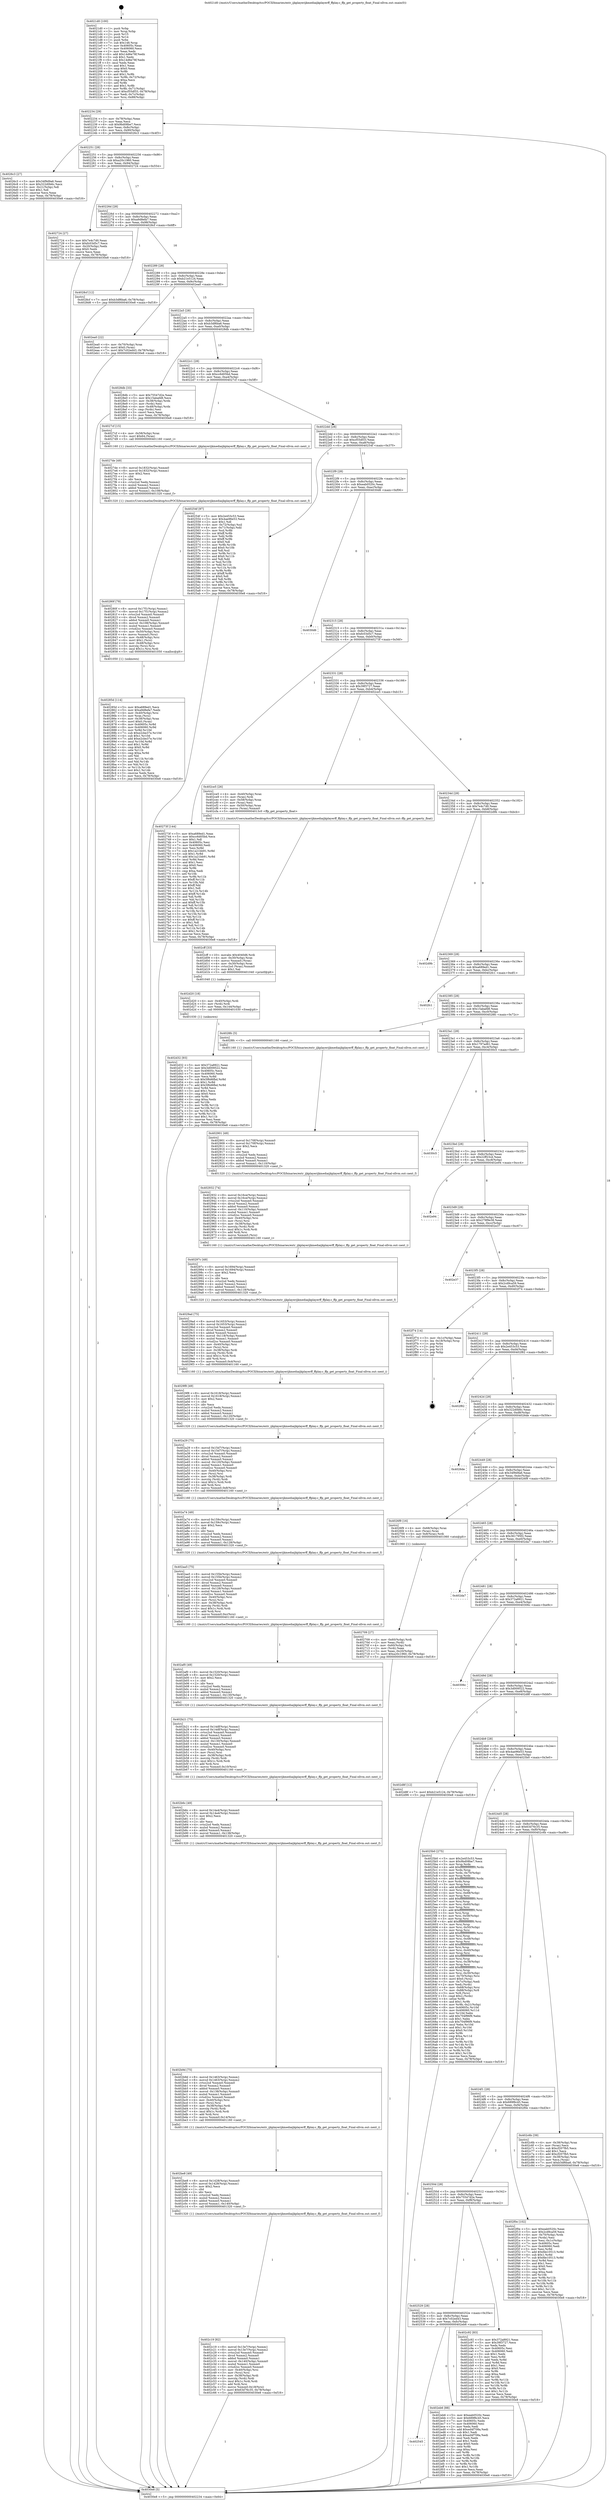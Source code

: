 digraph "0x4021d0" {
  label = "0x4021d0 (/mnt/c/Users/mathe/Desktop/tcc/POCII/binaries/extr_ijkplayerijkmediaijkplayerff_ffplay.c_ffp_get_property_float_Final-ollvm.out::main(0))"
  labelloc = "t"
  node[shape=record]

  Entry [label="",width=0.3,height=0.3,shape=circle,fillcolor=black,style=filled]
  "0x402234" [label="{
     0x402234 [29]\l
     | [instrs]\l
     &nbsp;&nbsp;0x402234 \<+3\>: mov -0x78(%rbp),%eax\l
     &nbsp;&nbsp;0x402237 \<+2\>: mov %eax,%ecx\l
     &nbsp;&nbsp;0x402239 \<+6\>: sub $0x9bd08be7,%ecx\l
     &nbsp;&nbsp;0x40223f \<+6\>: mov %eax,-0x8c(%rbp)\l
     &nbsp;&nbsp;0x402245 \<+6\>: mov %ecx,-0x90(%rbp)\l
     &nbsp;&nbsp;0x40224b \<+6\>: je 00000000004026c3 \<main+0x4f3\>\l
  }"]
  "0x4026c3" [label="{
     0x4026c3 [27]\l
     | [instrs]\l
     &nbsp;&nbsp;0x4026c3 \<+5\>: mov $0x34f9d9a6,%eax\l
     &nbsp;&nbsp;0x4026c8 \<+5\>: mov $0x322d0b6c,%ecx\l
     &nbsp;&nbsp;0x4026cd \<+3\>: mov -0x21(%rbp),%dl\l
     &nbsp;&nbsp;0x4026d0 \<+3\>: test $0x1,%dl\l
     &nbsp;&nbsp;0x4026d3 \<+3\>: cmovne %ecx,%eax\l
     &nbsp;&nbsp;0x4026d6 \<+3\>: mov %eax,-0x78(%rbp)\l
     &nbsp;&nbsp;0x4026d9 \<+5\>: jmp 00000000004030e8 \<main+0xf18\>\l
  }"]
  "0x402251" [label="{
     0x402251 [28]\l
     | [instrs]\l
     &nbsp;&nbsp;0x402251 \<+5\>: jmp 0000000000402256 \<main+0x86\>\l
     &nbsp;&nbsp;0x402256 \<+6\>: mov -0x8c(%rbp),%eax\l
     &nbsp;&nbsp;0x40225c \<+5\>: sub $0xa20c1960,%eax\l
     &nbsp;&nbsp;0x402261 \<+6\>: mov %eax,-0x94(%rbp)\l
     &nbsp;&nbsp;0x402267 \<+6\>: je 0000000000402724 \<main+0x554\>\l
  }"]
  Exit [label="",width=0.3,height=0.3,shape=circle,fillcolor=black,style=filled,peripheries=2]
  "0x402724" [label="{
     0x402724 [27]\l
     | [instrs]\l
     &nbsp;&nbsp;0x402724 \<+5\>: mov $0x7e4c7d0,%eax\l
     &nbsp;&nbsp;0x402729 \<+5\>: mov $0xfc03d5c7,%ecx\l
     &nbsp;&nbsp;0x40272e \<+3\>: mov -0x20(%rbp),%edx\l
     &nbsp;&nbsp;0x402731 \<+3\>: cmp $0x0,%edx\l
     &nbsp;&nbsp;0x402734 \<+3\>: cmove %ecx,%eax\l
     &nbsp;&nbsp;0x402737 \<+3\>: mov %eax,-0x78(%rbp)\l
     &nbsp;&nbsp;0x40273a \<+5\>: jmp 00000000004030e8 \<main+0xf18\>\l
  }"]
  "0x40226d" [label="{
     0x40226d [28]\l
     | [instrs]\l
     &nbsp;&nbsp;0x40226d \<+5\>: jmp 0000000000402272 \<main+0xa2\>\l
     &nbsp;&nbsp;0x402272 \<+6\>: mov -0x8c(%rbp),%eax\l
     &nbsp;&nbsp;0x402278 \<+5\>: sub $0xa9d8efa7,%eax\l
     &nbsp;&nbsp;0x40227d \<+6\>: mov %eax,-0x98(%rbp)\l
     &nbsp;&nbsp;0x402283 \<+6\>: je 00000000004028cf \<main+0x6ff\>\l
  }"]
  "0x402545" [label="{
     0x402545\l
  }", style=dashed]
  "0x4028cf" [label="{
     0x4028cf [12]\l
     | [instrs]\l
     &nbsp;&nbsp;0x4028cf \<+7\>: movl $0xb3df6ba6,-0x78(%rbp)\l
     &nbsp;&nbsp;0x4028d6 \<+5\>: jmp 00000000004030e8 \<main+0xf18\>\l
  }"]
  "0x402289" [label="{
     0x402289 [28]\l
     | [instrs]\l
     &nbsp;&nbsp;0x402289 \<+5\>: jmp 000000000040228e \<main+0xbe\>\l
     &nbsp;&nbsp;0x40228e \<+6\>: mov -0x8c(%rbp),%eax\l
     &nbsp;&nbsp;0x402294 \<+5\>: sub $0xb21e5124,%eax\l
     &nbsp;&nbsp;0x402299 \<+6\>: mov %eax,-0x9c(%rbp)\l
     &nbsp;&nbsp;0x40229f \<+6\>: je 0000000000402ea0 \<main+0xcd0\>\l
  }"]
  "0x402eb6" [label="{
     0x402eb6 [88]\l
     | [instrs]\l
     &nbsp;&nbsp;0x402eb6 \<+5\>: mov $0xeab0520c,%eax\l
     &nbsp;&nbsp;0x402ebb \<+5\>: mov $0x689f6c45,%ecx\l
     &nbsp;&nbsp;0x402ec0 \<+7\>: mov 0x40605c,%edx\l
     &nbsp;&nbsp;0x402ec7 \<+7\>: mov 0x406060,%esi\l
     &nbsp;&nbsp;0x402ece \<+2\>: mov %edx,%edi\l
     &nbsp;&nbsp;0x402ed0 \<+6\>: add $0xed4f708a,%edi\l
     &nbsp;&nbsp;0x402ed6 \<+3\>: sub $0x1,%edi\l
     &nbsp;&nbsp;0x402ed9 \<+6\>: sub $0xed4f708a,%edi\l
     &nbsp;&nbsp;0x402edf \<+3\>: imul %edi,%edx\l
     &nbsp;&nbsp;0x402ee2 \<+3\>: and $0x1,%edx\l
     &nbsp;&nbsp;0x402ee5 \<+3\>: cmp $0x0,%edx\l
     &nbsp;&nbsp;0x402ee8 \<+4\>: sete %r8b\l
     &nbsp;&nbsp;0x402eec \<+3\>: cmp $0xa,%esi\l
     &nbsp;&nbsp;0x402eef \<+4\>: setl %r9b\l
     &nbsp;&nbsp;0x402ef3 \<+3\>: mov %r8b,%r10b\l
     &nbsp;&nbsp;0x402ef6 \<+3\>: and %r9b,%r10b\l
     &nbsp;&nbsp;0x402ef9 \<+3\>: xor %r9b,%r8b\l
     &nbsp;&nbsp;0x402efc \<+3\>: or %r8b,%r10b\l
     &nbsp;&nbsp;0x402eff \<+4\>: test $0x1,%r10b\l
     &nbsp;&nbsp;0x402f03 \<+3\>: cmovne %ecx,%eax\l
     &nbsp;&nbsp;0x402f06 \<+3\>: mov %eax,-0x78(%rbp)\l
     &nbsp;&nbsp;0x402f09 \<+5\>: jmp 00000000004030e8 \<main+0xf18\>\l
  }"]
  "0x402ea0" [label="{
     0x402ea0 [22]\l
     | [instrs]\l
     &nbsp;&nbsp;0x402ea0 \<+4\>: mov -0x70(%rbp),%rax\l
     &nbsp;&nbsp;0x402ea4 \<+6\>: movl $0x0,(%rax)\l
     &nbsp;&nbsp;0x402eaa \<+7\>: movl $0x7c02ed43,-0x78(%rbp)\l
     &nbsp;&nbsp;0x402eb1 \<+5\>: jmp 00000000004030e8 \<main+0xf18\>\l
  }"]
  "0x4022a5" [label="{
     0x4022a5 [28]\l
     | [instrs]\l
     &nbsp;&nbsp;0x4022a5 \<+5\>: jmp 00000000004022aa \<main+0xda\>\l
     &nbsp;&nbsp;0x4022aa \<+6\>: mov -0x8c(%rbp),%eax\l
     &nbsp;&nbsp;0x4022b0 \<+5\>: sub $0xb3df6ba6,%eax\l
     &nbsp;&nbsp;0x4022b5 \<+6\>: mov %eax,-0xa0(%rbp)\l
     &nbsp;&nbsp;0x4022bb \<+6\>: je 00000000004028db \<main+0x70b\>\l
  }"]
  "0x402d32" [label="{
     0x402d32 [93]\l
     | [instrs]\l
     &nbsp;&nbsp;0x402d32 \<+5\>: mov $0x372a8921,%eax\l
     &nbsp;&nbsp;0x402d37 \<+5\>: mov $0x3d009522,%esi\l
     &nbsp;&nbsp;0x402d3c \<+7\>: mov 0x40605c,%ecx\l
     &nbsp;&nbsp;0x402d43 \<+7\>: mov 0x406060,%edx\l
     &nbsp;&nbsp;0x402d4a \<+3\>: mov %ecx,%r8d\l
     &nbsp;&nbsp;0x402d4d \<+7\>: sub $0x5f6d6fbd,%r8d\l
     &nbsp;&nbsp;0x402d54 \<+4\>: sub $0x1,%r8d\l
     &nbsp;&nbsp;0x402d58 \<+7\>: add $0x5f6d6fbd,%r8d\l
     &nbsp;&nbsp;0x402d5f \<+4\>: imul %r8d,%ecx\l
     &nbsp;&nbsp;0x402d63 \<+3\>: and $0x1,%ecx\l
     &nbsp;&nbsp;0x402d66 \<+3\>: cmp $0x0,%ecx\l
     &nbsp;&nbsp;0x402d69 \<+4\>: sete %r9b\l
     &nbsp;&nbsp;0x402d6d \<+3\>: cmp $0xa,%edx\l
     &nbsp;&nbsp;0x402d70 \<+4\>: setl %r10b\l
     &nbsp;&nbsp;0x402d74 \<+3\>: mov %r9b,%r11b\l
     &nbsp;&nbsp;0x402d77 \<+3\>: and %r10b,%r11b\l
     &nbsp;&nbsp;0x402d7a \<+3\>: xor %r10b,%r9b\l
     &nbsp;&nbsp;0x402d7d \<+3\>: or %r9b,%r11b\l
     &nbsp;&nbsp;0x402d80 \<+4\>: test $0x1,%r11b\l
     &nbsp;&nbsp;0x402d84 \<+3\>: cmovne %esi,%eax\l
     &nbsp;&nbsp;0x402d87 \<+3\>: mov %eax,-0x78(%rbp)\l
     &nbsp;&nbsp;0x402d8a \<+5\>: jmp 00000000004030e8 \<main+0xf18\>\l
  }"]
  "0x4028db" [label="{
     0x4028db [33]\l
     | [instrs]\l
     &nbsp;&nbsp;0x4028db \<+5\>: mov $0x75547d2e,%eax\l
     &nbsp;&nbsp;0x4028e0 \<+5\>: mov $0x15abafd8,%ecx\l
     &nbsp;&nbsp;0x4028e5 \<+4\>: mov -0x38(%rbp),%rdx\l
     &nbsp;&nbsp;0x4028e9 \<+2\>: mov (%rdx),%esi\l
     &nbsp;&nbsp;0x4028eb \<+4\>: mov -0x48(%rbp),%rdx\l
     &nbsp;&nbsp;0x4028ef \<+2\>: cmp (%rdx),%esi\l
     &nbsp;&nbsp;0x4028f1 \<+3\>: cmovl %ecx,%eax\l
     &nbsp;&nbsp;0x4028f4 \<+3\>: mov %eax,-0x78(%rbp)\l
     &nbsp;&nbsp;0x4028f7 \<+5\>: jmp 00000000004030e8 \<main+0xf18\>\l
  }"]
  "0x4022c1" [label="{
     0x4022c1 [28]\l
     | [instrs]\l
     &nbsp;&nbsp;0x4022c1 \<+5\>: jmp 00000000004022c6 \<main+0xf6\>\l
     &nbsp;&nbsp;0x4022c6 \<+6\>: mov -0x8c(%rbp),%eax\l
     &nbsp;&nbsp;0x4022cc \<+5\>: sub $0xcc6d05bd,%eax\l
     &nbsp;&nbsp;0x4022d1 \<+6\>: mov %eax,-0xa4(%rbp)\l
     &nbsp;&nbsp;0x4022d7 \<+6\>: je 00000000004027cf \<main+0x5ff\>\l
  }"]
  "0x402d20" [label="{
     0x402d20 [18]\l
     | [instrs]\l
     &nbsp;&nbsp;0x402d20 \<+4\>: mov -0x40(%rbp),%rdi\l
     &nbsp;&nbsp;0x402d24 \<+3\>: mov (%rdi),%rdi\l
     &nbsp;&nbsp;0x402d27 \<+6\>: mov %eax,-0x144(%rbp)\l
     &nbsp;&nbsp;0x402d2d \<+5\>: call 0000000000401030 \<free@plt\>\l
     | [calls]\l
     &nbsp;&nbsp;0x401030 \{1\} (unknown)\l
  }"]
  "0x4027cf" [label="{
     0x4027cf [15]\l
     | [instrs]\l
     &nbsp;&nbsp;0x4027cf \<+4\>: mov -0x58(%rbp),%rax\l
     &nbsp;&nbsp;0x4027d3 \<+6\>: movl $0x64,(%rax)\l
     &nbsp;&nbsp;0x4027d9 \<+5\>: call 0000000000401160 \<next_i\>\l
     | [calls]\l
     &nbsp;&nbsp;0x401160 \{1\} (/mnt/c/Users/mathe/Desktop/tcc/POCII/binaries/extr_ijkplayerijkmediaijkplayerff_ffplay.c_ffp_get_property_float_Final-ollvm.out::next_i)\l
  }"]
  "0x4022dd" [label="{
     0x4022dd [28]\l
     | [instrs]\l
     &nbsp;&nbsp;0x4022dd \<+5\>: jmp 00000000004022e2 \<main+0x112\>\l
     &nbsp;&nbsp;0x4022e2 \<+6\>: mov -0x8c(%rbp),%eax\l
     &nbsp;&nbsp;0x4022e8 \<+5\>: sub $0xcf55df33,%eax\l
     &nbsp;&nbsp;0x4022ed \<+6\>: mov %eax,-0xa8(%rbp)\l
     &nbsp;&nbsp;0x4022f3 \<+6\>: je 000000000040254f \<main+0x37f\>\l
  }"]
  "0x402cff" [label="{
     0x402cff [33]\l
     | [instrs]\l
     &nbsp;&nbsp;0x402cff \<+10\>: movabs $0x4040d6,%rdi\l
     &nbsp;&nbsp;0x402d09 \<+4\>: mov -0x30(%rbp),%rax\l
     &nbsp;&nbsp;0x402d0d \<+4\>: movss %xmm0,(%rax)\l
     &nbsp;&nbsp;0x402d11 \<+4\>: mov -0x30(%rbp),%rax\l
     &nbsp;&nbsp;0x402d15 \<+4\>: cvtss2sd (%rax),%xmm0\l
     &nbsp;&nbsp;0x402d19 \<+2\>: mov $0x1,%al\l
     &nbsp;&nbsp;0x402d1b \<+5\>: call 0000000000401040 \<printf@plt\>\l
     | [calls]\l
     &nbsp;&nbsp;0x401040 \{1\} (unknown)\l
  }"]
  "0x40254f" [label="{
     0x40254f [97]\l
     | [instrs]\l
     &nbsp;&nbsp;0x40254f \<+5\>: mov $0x2e453c53,%eax\l
     &nbsp;&nbsp;0x402554 \<+5\>: mov $0x4ae96e53,%ecx\l
     &nbsp;&nbsp;0x402559 \<+2\>: mov $0x1,%dl\l
     &nbsp;&nbsp;0x40255b \<+4\>: mov -0x72(%rbp),%sil\l
     &nbsp;&nbsp;0x40255f \<+4\>: mov -0x71(%rbp),%dil\l
     &nbsp;&nbsp;0x402563 \<+3\>: mov %sil,%r8b\l
     &nbsp;&nbsp;0x402566 \<+4\>: xor $0xff,%r8b\l
     &nbsp;&nbsp;0x40256a \<+3\>: mov %dil,%r9b\l
     &nbsp;&nbsp;0x40256d \<+4\>: xor $0xff,%r9b\l
     &nbsp;&nbsp;0x402571 \<+3\>: xor $0x0,%dl\l
     &nbsp;&nbsp;0x402574 \<+3\>: mov %r8b,%r10b\l
     &nbsp;&nbsp;0x402577 \<+4\>: and $0x0,%r10b\l
     &nbsp;&nbsp;0x40257b \<+3\>: and %dl,%sil\l
     &nbsp;&nbsp;0x40257e \<+3\>: mov %r9b,%r11b\l
     &nbsp;&nbsp;0x402581 \<+4\>: and $0x0,%r11b\l
     &nbsp;&nbsp;0x402585 \<+3\>: and %dl,%dil\l
     &nbsp;&nbsp;0x402588 \<+3\>: or %sil,%r10b\l
     &nbsp;&nbsp;0x40258b \<+3\>: or %dil,%r11b\l
     &nbsp;&nbsp;0x40258e \<+3\>: xor %r11b,%r10b\l
     &nbsp;&nbsp;0x402591 \<+3\>: or %r9b,%r8b\l
     &nbsp;&nbsp;0x402594 \<+4\>: xor $0xff,%r8b\l
     &nbsp;&nbsp;0x402598 \<+3\>: or $0x0,%dl\l
     &nbsp;&nbsp;0x40259b \<+3\>: and %dl,%r8b\l
     &nbsp;&nbsp;0x40259e \<+3\>: or %r8b,%r10b\l
     &nbsp;&nbsp;0x4025a1 \<+4\>: test $0x1,%r10b\l
     &nbsp;&nbsp;0x4025a5 \<+3\>: cmovne %ecx,%eax\l
     &nbsp;&nbsp;0x4025a8 \<+3\>: mov %eax,-0x78(%rbp)\l
     &nbsp;&nbsp;0x4025ab \<+5\>: jmp 00000000004030e8 \<main+0xf18\>\l
  }"]
  "0x4022f9" [label="{
     0x4022f9 [28]\l
     | [instrs]\l
     &nbsp;&nbsp;0x4022f9 \<+5\>: jmp 00000000004022fe \<main+0x12e\>\l
     &nbsp;&nbsp;0x4022fe \<+6\>: mov -0x8c(%rbp),%eax\l
     &nbsp;&nbsp;0x402304 \<+5\>: sub $0xeab0520c,%eax\l
     &nbsp;&nbsp;0x402309 \<+6\>: mov %eax,-0xac(%rbp)\l
     &nbsp;&nbsp;0x40230f \<+6\>: je 00000000004030d6 \<main+0xf06\>\l
  }"]
  "0x4030e8" [label="{
     0x4030e8 [5]\l
     | [instrs]\l
     &nbsp;&nbsp;0x4030e8 \<+5\>: jmp 0000000000402234 \<main+0x64\>\l
  }"]
  "0x4021d0" [label="{
     0x4021d0 [100]\l
     | [instrs]\l
     &nbsp;&nbsp;0x4021d0 \<+1\>: push %rbp\l
     &nbsp;&nbsp;0x4021d1 \<+3\>: mov %rsp,%rbp\l
     &nbsp;&nbsp;0x4021d4 \<+2\>: push %r15\l
     &nbsp;&nbsp;0x4021d6 \<+2\>: push %r14\l
     &nbsp;&nbsp;0x4021d8 \<+1\>: push %rbx\l
     &nbsp;&nbsp;0x4021d9 \<+7\>: sub $0x148,%rsp\l
     &nbsp;&nbsp;0x4021e0 \<+7\>: mov 0x40605c,%eax\l
     &nbsp;&nbsp;0x4021e7 \<+7\>: mov 0x406060,%ecx\l
     &nbsp;&nbsp;0x4021ee \<+2\>: mov %eax,%edx\l
     &nbsp;&nbsp;0x4021f0 \<+6\>: add $0x14d6e78f,%edx\l
     &nbsp;&nbsp;0x4021f6 \<+3\>: sub $0x1,%edx\l
     &nbsp;&nbsp;0x4021f9 \<+6\>: sub $0x14d6e78f,%edx\l
     &nbsp;&nbsp;0x4021ff \<+3\>: imul %edx,%eax\l
     &nbsp;&nbsp;0x402202 \<+3\>: and $0x1,%eax\l
     &nbsp;&nbsp;0x402205 \<+3\>: cmp $0x0,%eax\l
     &nbsp;&nbsp;0x402208 \<+4\>: sete %r8b\l
     &nbsp;&nbsp;0x40220c \<+4\>: and $0x1,%r8b\l
     &nbsp;&nbsp;0x402210 \<+4\>: mov %r8b,-0x72(%rbp)\l
     &nbsp;&nbsp;0x402214 \<+3\>: cmp $0xa,%ecx\l
     &nbsp;&nbsp;0x402217 \<+4\>: setl %r8b\l
     &nbsp;&nbsp;0x40221b \<+4\>: and $0x1,%r8b\l
     &nbsp;&nbsp;0x40221f \<+4\>: mov %r8b,-0x71(%rbp)\l
     &nbsp;&nbsp;0x402223 \<+7\>: movl $0xcf55df33,-0x78(%rbp)\l
     &nbsp;&nbsp;0x40222a \<+3\>: mov %edi,-0x7c(%rbp)\l
     &nbsp;&nbsp;0x40222d \<+7\>: mov %rsi,-0x88(%rbp)\l
  }"]
  "0x402529" [label="{
     0x402529 [28]\l
     | [instrs]\l
     &nbsp;&nbsp;0x402529 \<+5\>: jmp 000000000040252e \<main+0x35e\>\l
     &nbsp;&nbsp;0x40252e \<+6\>: mov -0x8c(%rbp),%eax\l
     &nbsp;&nbsp;0x402534 \<+5\>: sub $0x7c02ed43,%eax\l
     &nbsp;&nbsp;0x402539 \<+6\>: mov %eax,-0xfc(%rbp)\l
     &nbsp;&nbsp;0x40253f \<+6\>: je 0000000000402eb6 \<main+0xce6\>\l
  }"]
  "0x4030d6" [label="{
     0x4030d6\l
  }", style=dashed]
  "0x402315" [label="{
     0x402315 [28]\l
     | [instrs]\l
     &nbsp;&nbsp;0x402315 \<+5\>: jmp 000000000040231a \<main+0x14a\>\l
     &nbsp;&nbsp;0x40231a \<+6\>: mov -0x8c(%rbp),%eax\l
     &nbsp;&nbsp;0x402320 \<+5\>: sub $0xfc03d5c7,%eax\l
     &nbsp;&nbsp;0x402325 \<+6\>: mov %eax,-0xb0(%rbp)\l
     &nbsp;&nbsp;0x40232b \<+6\>: je 000000000040273f \<main+0x56f\>\l
  }"]
  "0x402c92" [label="{
     0x402c92 [83]\l
     | [instrs]\l
     &nbsp;&nbsp;0x402c92 \<+5\>: mov $0x372a8921,%eax\l
     &nbsp;&nbsp;0x402c97 \<+5\>: mov $0x39f3727,%ecx\l
     &nbsp;&nbsp;0x402c9c \<+2\>: xor %edx,%edx\l
     &nbsp;&nbsp;0x402c9e \<+7\>: mov 0x40605c,%esi\l
     &nbsp;&nbsp;0x402ca5 \<+7\>: mov 0x406060,%edi\l
     &nbsp;&nbsp;0x402cac \<+3\>: sub $0x1,%edx\l
     &nbsp;&nbsp;0x402caf \<+3\>: mov %esi,%r8d\l
     &nbsp;&nbsp;0x402cb2 \<+3\>: add %edx,%r8d\l
     &nbsp;&nbsp;0x402cb5 \<+4\>: imul %r8d,%esi\l
     &nbsp;&nbsp;0x402cb9 \<+3\>: and $0x1,%esi\l
     &nbsp;&nbsp;0x402cbc \<+3\>: cmp $0x0,%esi\l
     &nbsp;&nbsp;0x402cbf \<+4\>: sete %r9b\l
     &nbsp;&nbsp;0x402cc3 \<+3\>: cmp $0xa,%edi\l
     &nbsp;&nbsp;0x402cc6 \<+4\>: setl %r10b\l
     &nbsp;&nbsp;0x402cca \<+3\>: mov %r9b,%r11b\l
     &nbsp;&nbsp;0x402ccd \<+3\>: and %r10b,%r11b\l
     &nbsp;&nbsp;0x402cd0 \<+3\>: xor %r10b,%r9b\l
     &nbsp;&nbsp;0x402cd3 \<+3\>: or %r9b,%r11b\l
     &nbsp;&nbsp;0x402cd6 \<+4\>: test $0x1,%r11b\l
     &nbsp;&nbsp;0x402cda \<+3\>: cmovne %ecx,%eax\l
     &nbsp;&nbsp;0x402cdd \<+3\>: mov %eax,-0x78(%rbp)\l
     &nbsp;&nbsp;0x402ce0 \<+5\>: jmp 00000000004030e8 \<main+0xf18\>\l
  }"]
  "0x40273f" [label="{
     0x40273f [144]\l
     | [instrs]\l
     &nbsp;&nbsp;0x40273f \<+5\>: mov $0xa689ed1,%eax\l
     &nbsp;&nbsp;0x402744 \<+5\>: mov $0xcc6d05bd,%ecx\l
     &nbsp;&nbsp;0x402749 \<+2\>: mov $0x1,%dl\l
     &nbsp;&nbsp;0x40274b \<+7\>: mov 0x40605c,%esi\l
     &nbsp;&nbsp;0x402752 \<+7\>: mov 0x406060,%edi\l
     &nbsp;&nbsp;0x402759 \<+3\>: mov %esi,%r8d\l
     &nbsp;&nbsp;0x40275c \<+7\>: sub $0x1a21bb91,%r8d\l
     &nbsp;&nbsp;0x402763 \<+4\>: sub $0x1,%r8d\l
     &nbsp;&nbsp;0x402767 \<+7\>: add $0x1a21bb91,%r8d\l
     &nbsp;&nbsp;0x40276e \<+4\>: imul %r8d,%esi\l
     &nbsp;&nbsp;0x402772 \<+3\>: and $0x1,%esi\l
     &nbsp;&nbsp;0x402775 \<+3\>: cmp $0x0,%esi\l
     &nbsp;&nbsp;0x402778 \<+4\>: sete %r9b\l
     &nbsp;&nbsp;0x40277c \<+3\>: cmp $0xa,%edi\l
     &nbsp;&nbsp;0x40277f \<+4\>: setl %r10b\l
     &nbsp;&nbsp;0x402783 \<+3\>: mov %r9b,%r11b\l
     &nbsp;&nbsp;0x402786 \<+4\>: xor $0xff,%r11b\l
     &nbsp;&nbsp;0x40278a \<+3\>: mov %r10b,%bl\l
     &nbsp;&nbsp;0x40278d \<+3\>: xor $0xff,%bl\l
     &nbsp;&nbsp;0x402790 \<+3\>: xor $0x1,%dl\l
     &nbsp;&nbsp;0x402793 \<+3\>: mov %r11b,%r14b\l
     &nbsp;&nbsp;0x402796 \<+4\>: and $0xff,%r14b\l
     &nbsp;&nbsp;0x40279a \<+3\>: and %dl,%r9b\l
     &nbsp;&nbsp;0x40279d \<+3\>: mov %bl,%r15b\l
     &nbsp;&nbsp;0x4027a0 \<+4\>: and $0xff,%r15b\l
     &nbsp;&nbsp;0x4027a4 \<+3\>: and %dl,%r10b\l
     &nbsp;&nbsp;0x4027a7 \<+3\>: or %r9b,%r14b\l
     &nbsp;&nbsp;0x4027aa \<+3\>: or %r10b,%r15b\l
     &nbsp;&nbsp;0x4027ad \<+3\>: xor %r15b,%r14b\l
     &nbsp;&nbsp;0x4027b0 \<+3\>: or %bl,%r11b\l
     &nbsp;&nbsp;0x4027b3 \<+4\>: xor $0xff,%r11b\l
     &nbsp;&nbsp;0x4027b7 \<+3\>: or $0x1,%dl\l
     &nbsp;&nbsp;0x4027ba \<+3\>: and %dl,%r11b\l
     &nbsp;&nbsp;0x4027bd \<+3\>: or %r11b,%r14b\l
     &nbsp;&nbsp;0x4027c0 \<+4\>: test $0x1,%r14b\l
     &nbsp;&nbsp;0x4027c4 \<+3\>: cmovne %ecx,%eax\l
     &nbsp;&nbsp;0x4027c7 \<+3\>: mov %eax,-0x78(%rbp)\l
     &nbsp;&nbsp;0x4027ca \<+5\>: jmp 00000000004030e8 \<main+0xf18\>\l
  }"]
  "0x402331" [label="{
     0x402331 [28]\l
     | [instrs]\l
     &nbsp;&nbsp;0x402331 \<+5\>: jmp 0000000000402336 \<main+0x166\>\l
     &nbsp;&nbsp;0x402336 \<+6\>: mov -0x8c(%rbp),%eax\l
     &nbsp;&nbsp;0x40233c \<+5\>: sub $0x39f3727,%eax\l
     &nbsp;&nbsp;0x402341 \<+6\>: mov %eax,-0xb4(%rbp)\l
     &nbsp;&nbsp;0x402347 \<+6\>: je 0000000000402ce5 \<main+0xb15\>\l
  }"]
  "0x40250d" [label="{
     0x40250d [28]\l
     | [instrs]\l
     &nbsp;&nbsp;0x40250d \<+5\>: jmp 0000000000402512 \<main+0x342\>\l
     &nbsp;&nbsp;0x402512 \<+6\>: mov -0x8c(%rbp),%eax\l
     &nbsp;&nbsp;0x402518 \<+5\>: sub $0x75547d2e,%eax\l
     &nbsp;&nbsp;0x40251d \<+6\>: mov %eax,-0xf8(%rbp)\l
     &nbsp;&nbsp;0x402523 \<+6\>: je 0000000000402c92 \<main+0xac2\>\l
  }"]
  "0x402ce5" [label="{
     0x402ce5 [26]\l
     | [instrs]\l
     &nbsp;&nbsp;0x402ce5 \<+4\>: mov -0x40(%rbp),%rax\l
     &nbsp;&nbsp;0x402ce9 \<+3\>: mov (%rax),%rdi\l
     &nbsp;&nbsp;0x402cec \<+4\>: mov -0x58(%rbp),%rax\l
     &nbsp;&nbsp;0x402cf0 \<+2\>: mov (%rax),%esi\l
     &nbsp;&nbsp;0x402cf2 \<+4\>: mov -0x50(%rbp),%rax\l
     &nbsp;&nbsp;0x402cf6 \<+4\>: movss (%rax),%xmm0\l
     &nbsp;&nbsp;0x402cfa \<+5\>: call 00000000004013c0 \<ffp_get_property_float\>\l
     | [calls]\l
     &nbsp;&nbsp;0x4013c0 \{1\} (/mnt/c/Users/mathe/Desktop/tcc/POCII/binaries/extr_ijkplayerijkmediaijkplayerff_ffplay.c_ffp_get_property_float_Final-ollvm.out::ffp_get_property_float)\l
  }"]
  "0x40234d" [label="{
     0x40234d [28]\l
     | [instrs]\l
     &nbsp;&nbsp;0x40234d \<+5\>: jmp 0000000000402352 \<main+0x182\>\l
     &nbsp;&nbsp;0x402352 \<+6\>: mov -0x8c(%rbp),%eax\l
     &nbsp;&nbsp;0x402358 \<+5\>: sub $0x7e4c7d0,%eax\l
     &nbsp;&nbsp;0x40235d \<+6\>: mov %eax,-0xb8(%rbp)\l
     &nbsp;&nbsp;0x402363 \<+6\>: je 0000000000402d9b \<main+0xbcb\>\l
  }"]
  "0x402f0e" [label="{
     0x402f0e [102]\l
     | [instrs]\l
     &nbsp;&nbsp;0x402f0e \<+5\>: mov $0xeab0520c,%eax\l
     &nbsp;&nbsp;0x402f13 \<+5\>: mov $0x2cd9ca59,%ecx\l
     &nbsp;&nbsp;0x402f18 \<+4\>: mov -0x70(%rbp),%rdx\l
     &nbsp;&nbsp;0x402f1c \<+2\>: mov (%rdx),%esi\l
     &nbsp;&nbsp;0x402f1e \<+3\>: mov %esi,-0x1c(%rbp)\l
     &nbsp;&nbsp;0x402f21 \<+7\>: mov 0x40605c,%esi\l
     &nbsp;&nbsp;0x402f28 \<+7\>: mov 0x406060,%edi\l
     &nbsp;&nbsp;0x402f2f \<+3\>: mov %esi,%r8d\l
     &nbsp;&nbsp;0x402f32 \<+7\>: add $0xfde10513,%r8d\l
     &nbsp;&nbsp;0x402f39 \<+4\>: sub $0x1,%r8d\l
     &nbsp;&nbsp;0x402f3d \<+7\>: sub $0xfde10513,%r8d\l
     &nbsp;&nbsp;0x402f44 \<+4\>: imul %r8d,%esi\l
     &nbsp;&nbsp;0x402f48 \<+3\>: and $0x1,%esi\l
     &nbsp;&nbsp;0x402f4b \<+3\>: cmp $0x0,%esi\l
     &nbsp;&nbsp;0x402f4e \<+4\>: sete %r9b\l
     &nbsp;&nbsp;0x402f52 \<+3\>: cmp $0xa,%edi\l
     &nbsp;&nbsp;0x402f55 \<+4\>: setl %r10b\l
     &nbsp;&nbsp;0x402f59 \<+3\>: mov %r9b,%r11b\l
     &nbsp;&nbsp;0x402f5c \<+3\>: and %r10b,%r11b\l
     &nbsp;&nbsp;0x402f5f \<+3\>: xor %r10b,%r9b\l
     &nbsp;&nbsp;0x402f62 \<+3\>: or %r9b,%r11b\l
     &nbsp;&nbsp;0x402f65 \<+4\>: test $0x1,%r11b\l
     &nbsp;&nbsp;0x402f69 \<+3\>: cmovne %ecx,%eax\l
     &nbsp;&nbsp;0x402f6c \<+3\>: mov %eax,-0x78(%rbp)\l
     &nbsp;&nbsp;0x402f6f \<+5\>: jmp 00000000004030e8 \<main+0xf18\>\l
  }"]
  "0x402d9b" [label="{
     0x402d9b\l
  }", style=dashed]
  "0x402369" [label="{
     0x402369 [28]\l
     | [instrs]\l
     &nbsp;&nbsp;0x402369 \<+5\>: jmp 000000000040236e \<main+0x19e\>\l
     &nbsp;&nbsp;0x40236e \<+6\>: mov -0x8c(%rbp),%eax\l
     &nbsp;&nbsp;0x402374 \<+5\>: sub $0xa689ed1,%eax\l
     &nbsp;&nbsp;0x402379 \<+6\>: mov %eax,-0xbc(%rbp)\l
     &nbsp;&nbsp;0x40237f \<+6\>: je 0000000000402fc1 \<main+0xdf1\>\l
  }"]
  "0x4024f1" [label="{
     0x4024f1 [28]\l
     | [instrs]\l
     &nbsp;&nbsp;0x4024f1 \<+5\>: jmp 00000000004024f6 \<main+0x326\>\l
     &nbsp;&nbsp;0x4024f6 \<+6\>: mov -0x8c(%rbp),%eax\l
     &nbsp;&nbsp;0x4024fc \<+5\>: sub $0x689f6c45,%eax\l
     &nbsp;&nbsp;0x402501 \<+6\>: mov %eax,-0xf4(%rbp)\l
     &nbsp;&nbsp;0x402507 \<+6\>: je 0000000000402f0e \<main+0xd3e\>\l
  }"]
  "0x402fc1" [label="{
     0x402fc1\l
  }", style=dashed]
  "0x402385" [label="{
     0x402385 [28]\l
     | [instrs]\l
     &nbsp;&nbsp;0x402385 \<+5\>: jmp 000000000040238a \<main+0x1ba\>\l
     &nbsp;&nbsp;0x40238a \<+6\>: mov -0x8c(%rbp),%eax\l
     &nbsp;&nbsp;0x402390 \<+5\>: sub $0x15abafd8,%eax\l
     &nbsp;&nbsp;0x402395 \<+6\>: mov %eax,-0xc0(%rbp)\l
     &nbsp;&nbsp;0x40239b \<+6\>: je 00000000004028fc \<main+0x72c\>\l
  }"]
  "0x402c6b" [label="{
     0x402c6b [39]\l
     | [instrs]\l
     &nbsp;&nbsp;0x402c6b \<+4\>: mov -0x38(%rbp),%rax\l
     &nbsp;&nbsp;0x402c6f \<+2\>: mov (%rax),%ecx\l
     &nbsp;&nbsp;0x402c71 \<+6\>: sub $0xcf207fb5,%ecx\l
     &nbsp;&nbsp;0x402c77 \<+3\>: add $0x1,%ecx\l
     &nbsp;&nbsp;0x402c7a \<+6\>: add $0xcf207fb5,%ecx\l
     &nbsp;&nbsp;0x402c80 \<+4\>: mov -0x38(%rbp),%rax\l
     &nbsp;&nbsp;0x402c84 \<+2\>: mov %ecx,(%rax)\l
     &nbsp;&nbsp;0x402c86 \<+7\>: movl $0xb3df6ba6,-0x78(%rbp)\l
     &nbsp;&nbsp;0x402c8d \<+5\>: jmp 00000000004030e8 \<main+0xf18\>\l
  }"]
  "0x4028fc" [label="{
     0x4028fc [5]\l
     | [instrs]\l
     &nbsp;&nbsp;0x4028fc \<+5\>: call 0000000000401160 \<next_i\>\l
     | [calls]\l
     &nbsp;&nbsp;0x401160 \{1\} (/mnt/c/Users/mathe/Desktop/tcc/POCII/binaries/extr_ijkplayerijkmediaijkplayerff_ffplay.c_ffp_get_property_float_Final-ollvm.out::next_i)\l
  }"]
  "0x4023a1" [label="{
     0x4023a1 [28]\l
     | [instrs]\l
     &nbsp;&nbsp;0x4023a1 \<+5\>: jmp 00000000004023a6 \<main+0x1d6\>\l
     &nbsp;&nbsp;0x4023a6 \<+6\>: mov -0x8c(%rbp),%eax\l
     &nbsp;&nbsp;0x4023ac \<+5\>: sub $0x1797ad61,%eax\l
     &nbsp;&nbsp;0x4023b1 \<+6\>: mov %eax,-0xc4(%rbp)\l
     &nbsp;&nbsp;0x4023b7 \<+6\>: je 00000000004030c5 \<main+0xef5\>\l
  }"]
  "0x402c19" [label="{
     0x402c19 [82]\l
     | [instrs]\l
     &nbsp;&nbsp;0x402c19 \<+8\>: movsd 0x13e7(%rip),%xmm1\l
     &nbsp;&nbsp;0x402c21 \<+8\>: movsd 0x13e7(%rip),%xmm2\l
     &nbsp;&nbsp;0x402c29 \<+4\>: cvtss2sd %xmm0,%xmm0\l
     &nbsp;&nbsp;0x402c2d \<+4\>: divsd %xmm2,%xmm0\l
     &nbsp;&nbsp;0x402c31 \<+4\>: addsd %xmm0,%xmm1\l
     &nbsp;&nbsp;0x402c35 \<+8\>: movsd -0x140(%rbp),%xmm0\l
     &nbsp;&nbsp;0x402c3d \<+4\>: mulsd %xmm1,%xmm0\l
     &nbsp;&nbsp;0x402c41 \<+4\>: cvtsd2ss %xmm0,%xmm0\l
     &nbsp;&nbsp;0x402c45 \<+4\>: mov -0x40(%rbp),%rsi\l
     &nbsp;&nbsp;0x402c49 \<+3\>: mov (%rsi),%rsi\l
     &nbsp;&nbsp;0x402c4c \<+4\>: mov -0x38(%rbp),%rdi\l
     &nbsp;&nbsp;0x402c50 \<+3\>: movslq (%rdi),%rdi\l
     &nbsp;&nbsp;0x402c53 \<+4\>: imul $0x1c,%rdi,%rdi\l
     &nbsp;&nbsp;0x402c57 \<+3\>: add %rdi,%rsi\l
     &nbsp;&nbsp;0x402c5a \<+5\>: movss %xmm0,0x18(%rsi)\l
     &nbsp;&nbsp;0x402c5f \<+7\>: movl $0x63d76c35,-0x78(%rbp)\l
     &nbsp;&nbsp;0x402c66 \<+5\>: jmp 00000000004030e8 \<main+0xf18\>\l
  }"]
  "0x4030c5" [label="{
     0x4030c5\l
  }", style=dashed]
  "0x4023bd" [label="{
     0x4023bd [28]\l
     | [instrs]\l
     &nbsp;&nbsp;0x4023bd \<+5\>: jmp 00000000004023c2 \<main+0x1f2\>\l
     &nbsp;&nbsp;0x4023c2 \<+6\>: mov -0x8c(%rbp),%eax\l
     &nbsp;&nbsp;0x4023c8 \<+5\>: sub $0x22ff23cd,%eax\l
     &nbsp;&nbsp;0x4023cd \<+6\>: mov %eax,-0xc8(%rbp)\l
     &nbsp;&nbsp;0x4023d3 \<+6\>: je 0000000000402e94 \<main+0xcc4\>\l
  }"]
  "0x402be8" [label="{
     0x402be8 [49]\l
     | [instrs]\l
     &nbsp;&nbsp;0x402be8 \<+8\>: movsd 0x1428(%rip),%xmm0\l
     &nbsp;&nbsp;0x402bf0 \<+8\>: movsd 0x1428(%rip),%xmm1\l
     &nbsp;&nbsp;0x402bf8 \<+5\>: mov $0x2,%ecx\l
     &nbsp;&nbsp;0x402bfd \<+1\>: cltd\l
     &nbsp;&nbsp;0x402bfe \<+2\>: idiv %ecx\l
     &nbsp;&nbsp;0x402c00 \<+4\>: cvtsi2sd %edx,%xmm2\l
     &nbsp;&nbsp;0x402c04 \<+4\>: mulsd %xmm2,%xmm1\l
     &nbsp;&nbsp;0x402c08 \<+4\>: addsd %xmm0,%xmm1\l
     &nbsp;&nbsp;0x402c0c \<+8\>: movsd %xmm1,-0x140(%rbp)\l
     &nbsp;&nbsp;0x402c14 \<+5\>: call 0000000000401320 \<next_f\>\l
     | [calls]\l
     &nbsp;&nbsp;0x401320 \{1\} (/mnt/c/Users/mathe/Desktop/tcc/POCII/binaries/extr_ijkplayerijkmediaijkplayerff_ffplay.c_ffp_get_property_float_Final-ollvm.out::next_f)\l
  }"]
  "0x402e94" [label="{
     0x402e94\l
  }", style=dashed]
  "0x4023d9" [label="{
     0x4023d9 [28]\l
     | [instrs]\l
     &nbsp;&nbsp;0x4023d9 \<+5\>: jmp 00000000004023de \<main+0x20e\>\l
     &nbsp;&nbsp;0x4023de \<+6\>: mov -0x8c(%rbp),%eax\l
     &nbsp;&nbsp;0x4023e4 \<+5\>: sub $0x279f9e38,%eax\l
     &nbsp;&nbsp;0x4023e9 \<+6\>: mov %eax,-0xcc(%rbp)\l
     &nbsp;&nbsp;0x4023ef \<+6\>: je 0000000000402e37 \<main+0xc67\>\l
  }"]
  "0x402b9d" [label="{
     0x402b9d [75]\l
     | [instrs]\l
     &nbsp;&nbsp;0x402b9d \<+8\>: movsd 0x1463(%rip),%xmm1\l
     &nbsp;&nbsp;0x402ba5 \<+8\>: movsd 0x1463(%rip),%xmm2\l
     &nbsp;&nbsp;0x402bad \<+4\>: cvtss2sd %xmm0,%xmm0\l
     &nbsp;&nbsp;0x402bb1 \<+4\>: divsd %xmm2,%xmm0\l
     &nbsp;&nbsp;0x402bb5 \<+4\>: addsd %xmm0,%xmm1\l
     &nbsp;&nbsp;0x402bb9 \<+8\>: movsd -0x138(%rbp),%xmm0\l
     &nbsp;&nbsp;0x402bc1 \<+4\>: mulsd %xmm1,%xmm0\l
     &nbsp;&nbsp;0x402bc5 \<+4\>: cvtsd2ss %xmm0,%xmm0\l
     &nbsp;&nbsp;0x402bc9 \<+4\>: mov -0x40(%rbp),%rsi\l
     &nbsp;&nbsp;0x402bcd \<+3\>: mov (%rsi),%rsi\l
     &nbsp;&nbsp;0x402bd0 \<+4\>: mov -0x38(%rbp),%rdi\l
     &nbsp;&nbsp;0x402bd4 \<+3\>: movslq (%rdi),%rdi\l
     &nbsp;&nbsp;0x402bd7 \<+4\>: imul $0x1c,%rdi,%rdi\l
     &nbsp;&nbsp;0x402bdb \<+3\>: add %rdi,%rsi\l
     &nbsp;&nbsp;0x402bde \<+5\>: movss %xmm0,0x14(%rsi)\l
     &nbsp;&nbsp;0x402be3 \<+5\>: call 0000000000401160 \<next_i\>\l
     | [calls]\l
     &nbsp;&nbsp;0x401160 \{1\} (/mnt/c/Users/mathe/Desktop/tcc/POCII/binaries/extr_ijkplayerijkmediaijkplayerff_ffplay.c_ffp_get_property_float_Final-ollvm.out::next_i)\l
  }"]
  "0x402e37" [label="{
     0x402e37\l
  }", style=dashed]
  "0x4023f5" [label="{
     0x4023f5 [28]\l
     | [instrs]\l
     &nbsp;&nbsp;0x4023f5 \<+5\>: jmp 00000000004023fa \<main+0x22a\>\l
     &nbsp;&nbsp;0x4023fa \<+6\>: mov -0x8c(%rbp),%eax\l
     &nbsp;&nbsp;0x402400 \<+5\>: sub $0x2cd9ca59,%eax\l
     &nbsp;&nbsp;0x402405 \<+6\>: mov %eax,-0xd0(%rbp)\l
     &nbsp;&nbsp;0x40240b \<+6\>: je 0000000000402f74 \<main+0xda4\>\l
  }"]
  "0x402b6c" [label="{
     0x402b6c [49]\l
     | [instrs]\l
     &nbsp;&nbsp;0x402b6c \<+8\>: movsd 0x14a4(%rip),%xmm0\l
     &nbsp;&nbsp;0x402b74 \<+8\>: movsd 0x14a4(%rip),%xmm1\l
     &nbsp;&nbsp;0x402b7c \<+5\>: mov $0x2,%ecx\l
     &nbsp;&nbsp;0x402b81 \<+1\>: cltd\l
     &nbsp;&nbsp;0x402b82 \<+2\>: idiv %ecx\l
     &nbsp;&nbsp;0x402b84 \<+4\>: cvtsi2sd %edx,%xmm2\l
     &nbsp;&nbsp;0x402b88 \<+4\>: mulsd %xmm2,%xmm1\l
     &nbsp;&nbsp;0x402b8c \<+4\>: addsd %xmm0,%xmm1\l
     &nbsp;&nbsp;0x402b90 \<+8\>: movsd %xmm1,-0x138(%rbp)\l
     &nbsp;&nbsp;0x402b98 \<+5\>: call 0000000000401320 \<next_f\>\l
     | [calls]\l
     &nbsp;&nbsp;0x401320 \{1\} (/mnt/c/Users/mathe/Desktop/tcc/POCII/binaries/extr_ijkplayerijkmediaijkplayerff_ffplay.c_ffp_get_property_float_Final-ollvm.out::next_f)\l
  }"]
  "0x402f74" [label="{
     0x402f74 [14]\l
     | [instrs]\l
     &nbsp;&nbsp;0x402f74 \<+3\>: mov -0x1c(%rbp),%eax\l
     &nbsp;&nbsp;0x402f77 \<+4\>: lea -0x18(%rbp),%rsp\l
     &nbsp;&nbsp;0x402f7b \<+1\>: pop %rbx\l
     &nbsp;&nbsp;0x402f7c \<+2\>: pop %r14\l
     &nbsp;&nbsp;0x402f7e \<+2\>: pop %r15\l
     &nbsp;&nbsp;0x402f80 \<+1\>: pop %rbp\l
     &nbsp;&nbsp;0x402f81 \<+1\>: ret\l
  }"]
  "0x402411" [label="{
     0x402411 [28]\l
     | [instrs]\l
     &nbsp;&nbsp;0x402411 \<+5\>: jmp 0000000000402416 \<main+0x246\>\l
     &nbsp;&nbsp;0x402416 \<+6\>: mov -0x8c(%rbp),%eax\l
     &nbsp;&nbsp;0x40241c \<+5\>: sub $0x2e453c53,%eax\l
     &nbsp;&nbsp;0x402421 \<+6\>: mov %eax,-0xd4(%rbp)\l
     &nbsp;&nbsp;0x402427 \<+6\>: je 0000000000402f82 \<main+0xdb2\>\l
  }"]
  "0x402b21" [label="{
     0x402b21 [75]\l
     | [instrs]\l
     &nbsp;&nbsp;0x402b21 \<+8\>: movsd 0x14df(%rip),%xmm1\l
     &nbsp;&nbsp;0x402b29 \<+8\>: movsd 0x14df(%rip),%xmm2\l
     &nbsp;&nbsp;0x402b31 \<+4\>: cvtss2sd %xmm0,%xmm0\l
     &nbsp;&nbsp;0x402b35 \<+4\>: divsd %xmm2,%xmm0\l
     &nbsp;&nbsp;0x402b39 \<+4\>: addsd %xmm0,%xmm1\l
     &nbsp;&nbsp;0x402b3d \<+8\>: movsd -0x130(%rbp),%xmm0\l
     &nbsp;&nbsp;0x402b45 \<+4\>: mulsd %xmm1,%xmm0\l
     &nbsp;&nbsp;0x402b49 \<+4\>: cvtsd2ss %xmm0,%xmm0\l
     &nbsp;&nbsp;0x402b4d \<+4\>: mov -0x40(%rbp),%rsi\l
     &nbsp;&nbsp;0x402b51 \<+3\>: mov (%rsi),%rsi\l
     &nbsp;&nbsp;0x402b54 \<+4\>: mov -0x38(%rbp),%rdi\l
     &nbsp;&nbsp;0x402b58 \<+3\>: movslq (%rdi),%rdi\l
     &nbsp;&nbsp;0x402b5b \<+4\>: imul $0x1c,%rdi,%rdi\l
     &nbsp;&nbsp;0x402b5f \<+3\>: add %rdi,%rsi\l
     &nbsp;&nbsp;0x402b62 \<+5\>: movss %xmm0,0x10(%rsi)\l
     &nbsp;&nbsp;0x402b67 \<+5\>: call 0000000000401160 \<next_i\>\l
     | [calls]\l
     &nbsp;&nbsp;0x401160 \{1\} (/mnt/c/Users/mathe/Desktop/tcc/POCII/binaries/extr_ijkplayerijkmediaijkplayerff_ffplay.c_ffp_get_property_float_Final-ollvm.out::next_i)\l
  }"]
  "0x402f82" [label="{
     0x402f82\l
  }", style=dashed]
  "0x40242d" [label="{
     0x40242d [28]\l
     | [instrs]\l
     &nbsp;&nbsp;0x40242d \<+5\>: jmp 0000000000402432 \<main+0x262\>\l
     &nbsp;&nbsp;0x402432 \<+6\>: mov -0x8c(%rbp),%eax\l
     &nbsp;&nbsp;0x402438 \<+5\>: sub $0x322d0b6c,%eax\l
     &nbsp;&nbsp;0x40243d \<+6\>: mov %eax,-0xd8(%rbp)\l
     &nbsp;&nbsp;0x402443 \<+6\>: je 00000000004026de \<main+0x50e\>\l
  }"]
  "0x402af0" [label="{
     0x402af0 [49]\l
     | [instrs]\l
     &nbsp;&nbsp;0x402af0 \<+8\>: movsd 0x1520(%rip),%xmm0\l
     &nbsp;&nbsp;0x402af8 \<+8\>: movsd 0x1520(%rip),%xmm1\l
     &nbsp;&nbsp;0x402b00 \<+5\>: mov $0x2,%ecx\l
     &nbsp;&nbsp;0x402b05 \<+1\>: cltd\l
     &nbsp;&nbsp;0x402b06 \<+2\>: idiv %ecx\l
     &nbsp;&nbsp;0x402b08 \<+4\>: cvtsi2sd %edx,%xmm2\l
     &nbsp;&nbsp;0x402b0c \<+4\>: mulsd %xmm2,%xmm1\l
     &nbsp;&nbsp;0x402b10 \<+4\>: addsd %xmm0,%xmm1\l
     &nbsp;&nbsp;0x402b14 \<+8\>: movsd %xmm1,-0x130(%rbp)\l
     &nbsp;&nbsp;0x402b1c \<+5\>: call 0000000000401320 \<next_f\>\l
     | [calls]\l
     &nbsp;&nbsp;0x401320 \{1\} (/mnt/c/Users/mathe/Desktop/tcc/POCII/binaries/extr_ijkplayerijkmediaijkplayerff_ffplay.c_ffp_get_property_float_Final-ollvm.out::next_f)\l
  }"]
  "0x4026de" [label="{
     0x4026de\l
  }", style=dashed]
  "0x402449" [label="{
     0x402449 [28]\l
     | [instrs]\l
     &nbsp;&nbsp;0x402449 \<+5\>: jmp 000000000040244e \<main+0x27e\>\l
     &nbsp;&nbsp;0x40244e \<+6\>: mov -0x8c(%rbp),%eax\l
     &nbsp;&nbsp;0x402454 \<+5\>: sub $0x34f9d9a6,%eax\l
     &nbsp;&nbsp;0x402459 \<+6\>: mov %eax,-0xdc(%rbp)\l
     &nbsp;&nbsp;0x40245f \<+6\>: je 00000000004026f9 \<main+0x529\>\l
  }"]
  "0x402aa5" [label="{
     0x402aa5 [75]\l
     | [instrs]\l
     &nbsp;&nbsp;0x402aa5 \<+8\>: movsd 0x155b(%rip),%xmm1\l
     &nbsp;&nbsp;0x402aad \<+8\>: movsd 0x155b(%rip),%xmm2\l
     &nbsp;&nbsp;0x402ab5 \<+4\>: cvtss2sd %xmm0,%xmm0\l
     &nbsp;&nbsp;0x402ab9 \<+4\>: divsd %xmm2,%xmm0\l
     &nbsp;&nbsp;0x402abd \<+4\>: addsd %xmm0,%xmm1\l
     &nbsp;&nbsp;0x402ac1 \<+8\>: movsd -0x128(%rbp),%xmm0\l
     &nbsp;&nbsp;0x402ac9 \<+4\>: mulsd %xmm1,%xmm0\l
     &nbsp;&nbsp;0x402acd \<+4\>: cvtsd2ss %xmm0,%xmm0\l
     &nbsp;&nbsp;0x402ad1 \<+4\>: mov -0x40(%rbp),%rsi\l
     &nbsp;&nbsp;0x402ad5 \<+3\>: mov (%rsi),%rsi\l
     &nbsp;&nbsp;0x402ad8 \<+4\>: mov -0x38(%rbp),%rdi\l
     &nbsp;&nbsp;0x402adc \<+3\>: movslq (%rdi),%rdi\l
     &nbsp;&nbsp;0x402adf \<+4\>: imul $0x1c,%rdi,%rdi\l
     &nbsp;&nbsp;0x402ae3 \<+3\>: add %rdi,%rsi\l
     &nbsp;&nbsp;0x402ae6 \<+5\>: movss %xmm0,0xc(%rsi)\l
     &nbsp;&nbsp;0x402aeb \<+5\>: call 0000000000401160 \<next_i\>\l
     | [calls]\l
     &nbsp;&nbsp;0x401160 \{1\} (/mnt/c/Users/mathe/Desktop/tcc/POCII/binaries/extr_ijkplayerijkmediaijkplayerff_ffplay.c_ffp_get_property_float_Final-ollvm.out::next_i)\l
  }"]
  "0x4026f9" [label="{
     0x4026f9 [16]\l
     | [instrs]\l
     &nbsp;&nbsp;0x4026f9 \<+4\>: mov -0x68(%rbp),%rax\l
     &nbsp;&nbsp;0x4026fd \<+3\>: mov (%rax),%rax\l
     &nbsp;&nbsp;0x402700 \<+4\>: mov 0x8(%rax),%rdi\l
     &nbsp;&nbsp;0x402704 \<+5\>: call 0000000000401060 \<atoi@plt\>\l
     | [calls]\l
     &nbsp;&nbsp;0x401060 \{1\} (unknown)\l
  }"]
  "0x402465" [label="{
     0x402465 [28]\l
     | [instrs]\l
     &nbsp;&nbsp;0x402465 \<+5\>: jmp 000000000040246a \<main+0x29a\>\l
     &nbsp;&nbsp;0x40246a \<+6\>: mov -0x8c(%rbp),%eax\l
     &nbsp;&nbsp;0x402470 \<+5\>: sub $0x361795f2,%eax\l
     &nbsp;&nbsp;0x402475 \<+6\>: mov %eax,-0xe0(%rbp)\l
     &nbsp;&nbsp;0x40247b \<+6\>: je 0000000000402da7 \<main+0xbd7\>\l
  }"]
  "0x402a74" [label="{
     0x402a74 [49]\l
     | [instrs]\l
     &nbsp;&nbsp;0x402a74 \<+8\>: movsd 0x159c(%rip),%xmm0\l
     &nbsp;&nbsp;0x402a7c \<+8\>: movsd 0x159c(%rip),%xmm1\l
     &nbsp;&nbsp;0x402a84 \<+5\>: mov $0x2,%ecx\l
     &nbsp;&nbsp;0x402a89 \<+1\>: cltd\l
     &nbsp;&nbsp;0x402a8a \<+2\>: idiv %ecx\l
     &nbsp;&nbsp;0x402a8c \<+4\>: cvtsi2sd %edx,%xmm2\l
     &nbsp;&nbsp;0x402a90 \<+4\>: mulsd %xmm2,%xmm1\l
     &nbsp;&nbsp;0x402a94 \<+4\>: addsd %xmm0,%xmm1\l
     &nbsp;&nbsp;0x402a98 \<+8\>: movsd %xmm1,-0x128(%rbp)\l
     &nbsp;&nbsp;0x402aa0 \<+5\>: call 0000000000401320 \<next_f\>\l
     | [calls]\l
     &nbsp;&nbsp;0x401320 \{1\} (/mnt/c/Users/mathe/Desktop/tcc/POCII/binaries/extr_ijkplayerijkmediaijkplayerff_ffplay.c_ffp_get_property_float_Final-ollvm.out::next_f)\l
  }"]
  "0x402da7" [label="{
     0x402da7\l
  }", style=dashed]
  "0x402481" [label="{
     0x402481 [28]\l
     | [instrs]\l
     &nbsp;&nbsp;0x402481 \<+5\>: jmp 0000000000402486 \<main+0x2b6\>\l
     &nbsp;&nbsp;0x402486 \<+6\>: mov -0x8c(%rbp),%eax\l
     &nbsp;&nbsp;0x40248c \<+5\>: sub $0x372a8921,%eax\l
     &nbsp;&nbsp;0x402491 \<+6\>: mov %eax,-0xe4(%rbp)\l
     &nbsp;&nbsp;0x402497 \<+6\>: je 000000000040306c \<main+0xe9c\>\l
  }"]
  "0x402a29" [label="{
     0x402a29 [75]\l
     | [instrs]\l
     &nbsp;&nbsp;0x402a29 \<+8\>: movsd 0x15d7(%rip),%xmm1\l
     &nbsp;&nbsp;0x402a31 \<+8\>: movsd 0x15d7(%rip),%xmm2\l
     &nbsp;&nbsp;0x402a39 \<+4\>: cvtss2sd %xmm0,%xmm0\l
     &nbsp;&nbsp;0x402a3d \<+4\>: divsd %xmm2,%xmm0\l
     &nbsp;&nbsp;0x402a41 \<+4\>: addsd %xmm0,%xmm1\l
     &nbsp;&nbsp;0x402a45 \<+8\>: movsd -0x120(%rbp),%xmm0\l
     &nbsp;&nbsp;0x402a4d \<+4\>: mulsd %xmm1,%xmm0\l
     &nbsp;&nbsp;0x402a51 \<+4\>: cvtsd2ss %xmm0,%xmm0\l
     &nbsp;&nbsp;0x402a55 \<+4\>: mov -0x40(%rbp),%rsi\l
     &nbsp;&nbsp;0x402a59 \<+3\>: mov (%rsi),%rsi\l
     &nbsp;&nbsp;0x402a5c \<+4\>: mov -0x38(%rbp),%rdi\l
     &nbsp;&nbsp;0x402a60 \<+3\>: movslq (%rdi),%rdi\l
     &nbsp;&nbsp;0x402a63 \<+4\>: imul $0x1c,%rdi,%rdi\l
     &nbsp;&nbsp;0x402a67 \<+3\>: add %rdi,%rsi\l
     &nbsp;&nbsp;0x402a6a \<+5\>: movss %xmm0,0x8(%rsi)\l
     &nbsp;&nbsp;0x402a6f \<+5\>: call 0000000000401160 \<next_i\>\l
     | [calls]\l
     &nbsp;&nbsp;0x401160 \{1\} (/mnt/c/Users/mathe/Desktop/tcc/POCII/binaries/extr_ijkplayerijkmediaijkplayerff_ffplay.c_ffp_get_property_float_Final-ollvm.out::next_i)\l
  }"]
  "0x40306c" [label="{
     0x40306c\l
  }", style=dashed]
  "0x40249d" [label="{
     0x40249d [28]\l
     | [instrs]\l
     &nbsp;&nbsp;0x40249d \<+5\>: jmp 00000000004024a2 \<main+0x2d2\>\l
     &nbsp;&nbsp;0x4024a2 \<+6\>: mov -0x8c(%rbp),%eax\l
     &nbsp;&nbsp;0x4024a8 \<+5\>: sub $0x3d009522,%eax\l
     &nbsp;&nbsp;0x4024ad \<+6\>: mov %eax,-0xe8(%rbp)\l
     &nbsp;&nbsp;0x4024b3 \<+6\>: je 0000000000402d8f \<main+0xbbf\>\l
  }"]
  "0x4029f8" [label="{
     0x4029f8 [49]\l
     | [instrs]\l
     &nbsp;&nbsp;0x4029f8 \<+8\>: movsd 0x1618(%rip),%xmm0\l
     &nbsp;&nbsp;0x402a00 \<+8\>: movsd 0x1618(%rip),%xmm1\l
     &nbsp;&nbsp;0x402a08 \<+5\>: mov $0x2,%ecx\l
     &nbsp;&nbsp;0x402a0d \<+1\>: cltd\l
     &nbsp;&nbsp;0x402a0e \<+2\>: idiv %ecx\l
     &nbsp;&nbsp;0x402a10 \<+4\>: cvtsi2sd %edx,%xmm2\l
     &nbsp;&nbsp;0x402a14 \<+4\>: mulsd %xmm2,%xmm1\l
     &nbsp;&nbsp;0x402a18 \<+4\>: addsd %xmm0,%xmm1\l
     &nbsp;&nbsp;0x402a1c \<+8\>: movsd %xmm1,-0x120(%rbp)\l
     &nbsp;&nbsp;0x402a24 \<+5\>: call 0000000000401320 \<next_f\>\l
     | [calls]\l
     &nbsp;&nbsp;0x401320 \{1\} (/mnt/c/Users/mathe/Desktop/tcc/POCII/binaries/extr_ijkplayerijkmediaijkplayerff_ffplay.c_ffp_get_property_float_Final-ollvm.out::next_f)\l
  }"]
  "0x402d8f" [label="{
     0x402d8f [12]\l
     | [instrs]\l
     &nbsp;&nbsp;0x402d8f \<+7\>: movl $0xb21e5124,-0x78(%rbp)\l
     &nbsp;&nbsp;0x402d96 \<+5\>: jmp 00000000004030e8 \<main+0xf18\>\l
  }"]
  "0x4024b9" [label="{
     0x4024b9 [28]\l
     | [instrs]\l
     &nbsp;&nbsp;0x4024b9 \<+5\>: jmp 00000000004024be \<main+0x2ee\>\l
     &nbsp;&nbsp;0x4024be \<+6\>: mov -0x8c(%rbp),%eax\l
     &nbsp;&nbsp;0x4024c4 \<+5\>: sub $0x4ae96e53,%eax\l
     &nbsp;&nbsp;0x4024c9 \<+6\>: mov %eax,-0xec(%rbp)\l
     &nbsp;&nbsp;0x4024cf \<+6\>: je 00000000004025b0 \<main+0x3e0\>\l
  }"]
  "0x4029ad" [label="{
     0x4029ad [75]\l
     | [instrs]\l
     &nbsp;&nbsp;0x4029ad \<+8\>: movsd 0x1653(%rip),%xmm1\l
     &nbsp;&nbsp;0x4029b5 \<+8\>: movsd 0x1653(%rip),%xmm2\l
     &nbsp;&nbsp;0x4029bd \<+4\>: cvtss2sd %xmm0,%xmm0\l
     &nbsp;&nbsp;0x4029c1 \<+4\>: divsd %xmm2,%xmm0\l
     &nbsp;&nbsp;0x4029c5 \<+4\>: addsd %xmm0,%xmm1\l
     &nbsp;&nbsp;0x4029c9 \<+8\>: movsd -0x118(%rbp),%xmm0\l
     &nbsp;&nbsp;0x4029d1 \<+4\>: mulsd %xmm1,%xmm0\l
     &nbsp;&nbsp;0x4029d5 \<+4\>: cvtsd2ss %xmm0,%xmm0\l
     &nbsp;&nbsp;0x4029d9 \<+4\>: mov -0x40(%rbp),%rsi\l
     &nbsp;&nbsp;0x4029dd \<+3\>: mov (%rsi),%rsi\l
     &nbsp;&nbsp;0x4029e0 \<+4\>: mov -0x38(%rbp),%rdi\l
     &nbsp;&nbsp;0x4029e4 \<+3\>: movslq (%rdi),%rdi\l
     &nbsp;&nbsp;0x4029e7 \<+4\>: imul $0x1c,%rdi,%rdi\l
     &nbsp;&nbsp;0x4029eb \<+3\>: add %rdi,%rsi\l
     &nbsp;&nbsp;0x4029ee \<+5\>: movss %xmm0,0x4(%rsi)\l
     &nbsp;&nbsp;0x4029f3 \<+5\>: call 0000000000401160 \<next_i\>\l
     | [calls]\l
     &nbsp;&nbsp;0x401160 \{1\} (/mnt/c/Users/mathe/Desktop/tcc/POCII/binaries/extr_ijkplayerijkmediaijkplayerff_ffplay.c_ffp_get_property_float_Final-ollvm.out::next_i)\l
  }"]
  "0x4025b0" [label="{
     0x4025b0 [275]\l
     | [instrs]\l
     &nbsp;&nbsp;0x4025b0 \<+5\>: mov $0x2e453c53,%eax\l
     &nbsp;&nbsp;0x4025b5 \<+5\>: mov $0x9bd08be7,%ecx\l
     &nbsp;&nbsp;0x4025ba \<+3\>: mov %rsp,%rdx\l
     &nbsp;&nbsp;0x4025bd \<+4\>: add $0xfffffffffffffff0,%rdx\l
     &nbsp;&nbsp;0x4025c1 \<+3\>: mov %rdx,%rsp\l
     &nbsp;&nbsp;0x4025c4 \<+4\>: mov %rdx,-0x70(%rbp)\l
     &nbsp;&nbsp;0x4025c8 \<+3\>: mov %rsp,%rdx\l
     &nbsp;&nbsp;0x4025cb \<+4\>: add $0xfffffffffffffff0,%rdx\l
     &nbsp;&nbsp;0x4025cf \<+3\>: mov %rdx,%rsp\l
     &nbsp;&nbsp;0x4025d2 \<+3\>: mov %rsp,%rsi\l
     &nbsp;&nbsp;0x4025d5 \<+4\>: add $0xfffffffffffffff0,%rsi\l
     &nbsp;&nbsp;0x4025d9 \<+3\>: mov %rsi,%rsp\l
     &nbsp;&nbsp;0x4025dc \<+4\>: mov %rsi,-0x68(%rbp)\l
     &nbsp;&nbsp;0x4025e0 \<+3\>: mov %rsp,%rsi\l
     &nbsp;&nbsp;0x4025e3 \<+4\>: add $0xfffffffffffffff0,%rsi\l
     &nbsp;&nbsp;0x4025e7 \<+3\>: mov %rsi,%rsp\l
     &nbsp;&nbsp;0x4025ea \<+4\>: mov %rsi,-0x60(%rbp)\l
     &nbsp;&nbsp;0x4025ee \<+3\>: mov %rsp,%rsi\l
     &nbsp;&nbsp;0x4025f1 \<+4\>: add $0xfffffffffffffff0,%rsi\l
     &nbsp;&nbsp;0x4025f5 \<+3\>: mov %rsi,%rsp\l
     &nbsp;&nbsp;0x4025f8 \<+4\>: mov %rsi,-0x58(%rbp)\l
     &nbsp;&nbsp;0x4025fc \<+3\>: mov %rsp,%rsi\l
     &nbsp;&nbsp;0x4025ff \<+4\>: add $0xfffffffffffffff0,%rsi\l
     &nbsp;&nbsp;0x402603 \<+3\>: mov %rsi,%rsp\l
     &nbsp;&nbsp;0x402606 \<+4\>: mov %rsi,-0x50(%rbp)\l
     &nbsp;&nbsp;0x40260a \<+3\>: mov %rsp,%rsi\l
     &nbsp;&nbsp;0x40260d \<+4\>: add $0xfffffffffffffff0,%rsi\l
     &nbsp;&nbsp;0x402611 \<+3\>: mov %rsi,%rsp\l
     &nbsp;&nbsp;0x402614 \<+4\>: mov %rsi,-0x48(%rbp)\l
     &nbsp;&nbsp;0x402618 \<+3\>: mov %rsp,%rsi\l
     &nbsp;&nbsp;0x40261b \<+4\>: add $0xfffffffffffffff0,%rsi\l
     &nbsp;&nbsp;0x40261f \<+3\>: mov %rsi,%rsp\l
     &nbsp;&nbsp;0x402622 \<+4\>: mov %rsi,-0x40(%rbp)\l
     &nbsp;&nbsp;0x402626 \<+3\>: mov %rsp,%rsi\l
     &nbsp;&nbsp;0x402629 \<+4\>: add $0xfffffffffffffff0,%rsi\l
     &nbsp;&nbsp;0x40262d \<+3\>: mov %rsi,%rsp\l
     &nbsp;&nbsp;0x402630 \<+4\>: mov %rsi,-0x38(%rbp)\l
     &nbsp;&nbsp;0x402634 \<+3\>: mov %rsp,%rsi\l
     &nbsp;&nbsp;0x402637 \<+4\>: add $0xfffffffffffffff0,%rsi\l
     &nbsp;&nbsp;0x40263b \<+3\>: mov %rsi,%rsp\l
     &nbsp;&nbsp;0x40263e \<+4\>: mov %rsi,-0x30(%rbp)\l
     &nbsp;&nbsp;0x402642 \<+4\>: mov -0x70(%rbp),%rsi\l
     &nbsp;&nbsp;0x402646 \<+6\>: movl $0x0,(%rsi)\l
     &nbsp;&nbsp;0x40264c \<+3\>: mov -0x7c(%rbp),%edi\l
     &nbsp;&nbsp;0x40264f \<+2\>: mov %edi,(%rdx)\l
     &nbsp;&nbsp;0x402651 \<+4\>: mov -0x68(%rbp),%rsi\l
     &nbsp;&nbsp;0x402655 \<+7\>: mov -0x88(%rbp),%r8\l
     &nbsp;&nbsp;0x40265c \<+3\>: mov %r8,(%rsi)\l
     &nbsp;&nbsp;0x40265f \<+3\>: cmpl $0x2,(%rdx)\l
     &nbsp;&nbsp;0x402662 \<+4\>: setne %r9b\l
     &nbsp;&nbsp;0x402666 \<+4\>: and $0x1,%r9b\l
     &nbsp;&nbsp;0x40266a \<+4\>: mov %r9b,-0x21(%rbp)\l
     &nbsp;&nbsp;0x40266e \<+8\>: mov 0x40605c,%r10d\l
     &nbsp;&nbsp;0x402676 \<+8\>: mov 0x406060,%r11d\l
     &nbsp;&nbsp;0x40267e \<+3\>: mov %r10d,%ebx\l
     &nbsp;&nbsp;0x402681 \<+6\>: add $0x704f96f9,%ebx\l
     &nbsp;&nbsp;0x402687 \<+3\>: sub $0x1,%ebx\l
     &nbsp;&nbsp;0x40268a \<+6\>: sub $0x704f96f9,%ebx\l
     &nbsp;&nbsp;0x402690 \<+4\>: imul %ebx,%r10d\l
     &nbsp;&nbsp;0x402694 \<+4\>: and $0x1,%r10d\l
     &nbsp;&nbsp;0x402698 \<+4\>: cmp $0x0,%r10d\l
     &nbsp;&nbsp;0x40269c \<+4\>: sete %r9b\l
     &nbsp;&nbsp;0x4026a0 \<+4\>: cmp $0xa,%r11d\l
     &nbsp;&nbsp;0x4026a4 \<+4\>: setl %r14b\l
     &nbsp;&nbsp;0x4026a8 \<+3\>: mov %r9b,%r15b\l
     &nbsp;&nbsp;0x4026ab \<+3\>: and %r14b,%r15b\l
     &nbsp;&nbsp;0x4026ae \<+3\>: xor %r14b,%r9b\l
     &nbsp;&nbsp;0x4026b1 \<+3\>: or %r9b,%r15b\l
     &nbsp;&nbsp;0x4026b4 \<+4\>: test $0x1,%r15b\l
     &nbsp;&nbsp;0x4026b8 \<+3\>: cmovne %ecx,%eax\l
     &nbsp;&nbsp;0x4026bb \<+3\>: mov %eax,-0x78(%rbp)\l
     &nbsp;&nbsp;0x4026be \<+5\>: jmp 00000000004030e8 \<main+0xf18\>\l
  }"]
  "0x4024d5" [label="{
     0x4024d5 [28]\l
     | [instrs]\l
     &nbsp;&nbsp;0x4024d5 \<+5\>: jmp 00000000004024da \<main+0x30a\>\l
     &nbsp;&nbsp;0x4024da \<+6\>: mov -0x8c(%rbp),%eax\l
     &nbsp;&nbsp;0x4024e0 \<+5\>: sub $0x63d76c35,%eax\l
     &nbsp;&nbsp;0x4024e5 \<+6\>: mov %eax,-0xf0(%rbp)\l
     &nbsp;&nbsp;0x4024eb \<+6\>: je 0000000000402c6b \<main+0xa9b\>\l
  }"]
  "0x40297c" [label="{
     0x40297c [49]\l
     | [instrs]\l
     &nbsp;&nbsp;0x40297c \<+8\>: movsd 0x1694(%rip),%xmm0\l
     &nbsp;&nbsp;0x402984 \<+8\>: movsd 0x1694(%rip),%xmm1\l
     &nbsp;&nbsp;0x40298c \<+5\>: mov $0x2,%ecx\l
     &nbsp;&nbsp;0x402991 \<+1\>: cltd\l
     &nbsp;&nbsp;0x402992 \<+2\>: idiv %ecx\l
     &nbsp;&nbsp;0x402994 \<+4\>: cvtsi2sd %edx,%xmm2\l
     &nbsp;&nbsp;0x402998 \<+4\>: mulsd %xmm2,%xmm1\l
     &nbsp;&nbsp;0x40299c \<+4\>: addsd %xmm0,%xmm1\l
     &nbsp;&nbsp;0x4029a0 \<+8\>: movsd %xmm1,-0x118(%rbp)\l
     &nbsp;&nbsp;0x4029a8 \<+5\>: call 0000000000401320 \<next_f\>\l
     | [calls]\l
     &nbsp;&nbsp;0x401320 \{1\} (/mnt/c/Users/mathe/Desktop/tcc/POCII/binaries/extr_ijkplayerijkmediaijkplayerff_ffplay.c_ffp_get_property_float_Final-ollvm.out::next_f)\l
  }"]
  "0x402709" [label="{
     0x402709 [27]\l
     | [instrs]\l
     &nbsp;&nbsp;0x402709 \<+4\>: mov -0x60(%rbp),%rdi\l
     &nbsp;&nbsp;0x40270d \<+2\>: mov %eax,(%rdi)\l
     &nbsp;&nbsp;0x40270f \<+4\>: mov -0x60(%rbp),%rdi\l
     &nbsp;&nbsp;0x402713 \<+2\>: mov (%rdi),%eax\l
     &nbsp;&nbsp;0x402715 \<+3\>: mov %eax,-0x20(%rbp)\l
     &nbsp;&nbsp;0x402718 \<+7\>: movl $0xa20c1960,-0x78(%rbp)\l
     &nbsp;&nbsp;0x40271f \<+5\>: jmp 00000000004030e8 \<main+0xf18\>\l
  }"]
  "0x4027de" [label="{
     0x4027de [49]\l
     | [instrs]\l
     &nbsp;&nbsp;0x4027de \<+8\>: movsd 0x1832(%rip),%xmm0\l
     &nbsp;&nbsp;0x4027e6 \<+8\>: movsd 0x1832(%rip),%xmm1\l
     &nbsp;&nbsp;0x4027ee \<+5\>: mov $0x2,%ecx\l
     &nbsp;&nbsp;0x4027f3 \<+1\>: cltd\l
     &nbsp;&nbsp;0x4027f4 \<+2\>: idiv %ecx\l
     &nbsp;&nbsp;0x4027f6 \<+4\>: cvtsi2sd %edx,%xmm2\l
     &nbsp;&nbsp;0x4027fa \<+4\>: mulsd %xmm2,%xmm1\l
     &nbsp;&nbsp;0x4027fe \<+4\>: addsd %xmm0,%xmm1\l
     &nbsp;&nbsp;0x402802 \<+8\>: movsd %xmm1,-0x108(%rbp)\l
     &nbsp;&nbsp;0x40280a \<+5\>: call 0000000000401320 \<next_f\>\l
     | [calls]\l
     &nbsp;&nbsp;0x401320 \{1\} (/mnt/c/Users/mathe/Desktop/tcc/POCII/binaries/extr_ijkplayerijkmediaijkplayerff_ffplay.c_ffp_get_property_float_Final-ollvm.out::next_f)\l
  }"]
  "0x40280f" [label="{
     0x40280f [78]\l
     | [instrs]\l
     &nbsp;&nbsp;0x40280f \<+8\>: movsd 0x17f1(%rip),%xmm1\l
     &nbsp;&nbsp;0x402817 \<+8\>: movsd 0x17f1(%rip),%xmm2\l
     &nbsp;&nbsp;0x40281f \<+4\>: cvtss2sd %xmm0,%xmm0\l
     &nbsp;&nbsp;0x402823 \<+4\>: divsd %xmm2,%xmm0\l
     &nbsp;&nbsp;0x402827 \<+4\>: addsd %xmm0,%xmm1\l
     &nbsp;&nbsp;0x40282b \<+8\>: movsd -0x108(%rbp),%xmm0\l
     &nbsp;&nbsp;0x402833 \<+4\>: mulsd %xmm1,%xmm0\l
     &nbsp;&nbsp;0x402837 \<+4\>: cvtsd2ss %xmm0,%xmm0\l
     &nbsp;&nbsp;0x40283b \<+4\>: mov -0x50(%rbp),%rsi\l
     &nbsp;&nbsp;0x40283f \<+4\>: movss %xmm0,(%rsi)\l
     &nbsp;&nbsp;0x402843 \<+4\>: mov -0x48(%rbp),%rsi\l
     &nbsp;&nbsp;0x402847 \<+6\>: movl $0x1,(%rsi)\l
     &nbsp;&nbsp;0x40284d \<+4\>: mov -0x48(%rbp),%rsi\l
     &nbsp;&nbsp;0x402851 \<+3\>: movslq (%rsi),%rsi\l
     &nbsp;&nbsp;0x402854 \<+4\>: imul $0x1c,%rsi,%rdi\l
     &nbsp;&nbsp;0x402858 \<+5\>: call 0000000000401050 \<malloc@plt\>\l
     | [calls]\l
     &nbsp;&nbsp;0x401050 \{1\} (unknown)\l
  }"]
  "0x40285d" [label="{
     0x40285d [114]\l
     | [instrs]\l
     &nbsp;&nbsp;0x40285d \<+5\>: mov $0xa689ed1,%ecx\l
     &nbsp;&nbsp;0x402862 \<+5\>: mov $0xa9d8efa7,%edx\l
     &nbsp;&nbsp;0x402867 \<+4\>: mov -0x40(%rbp),%rsi\l
     &nbsp;&nbsp;0x40286b \<+3\>: mov %rax,(%rsi)\l
     &nbsp;&nbsp;0x40286e \<+4\>: mov -0x38(%rbp),%rax\l
     &nbsp;&nbsp;0x402872 \<+6\>: movl $0x0,(%rax)\l
     &nbsp;&nbsp;0x402878 \<+8\>: mov 0x40605c,%r8d\l
     &nbsp;&nbsp;0x402880 \<+8\>: mov 0x406060,%r9d\l
     &nbsp;&nbsp;0x402888 \<+3\>: mov %r8d,%r10d\l
     &nbsp;&nbsp;0x40288b \<+7\>: sub $0xe2cbe37e,%r10d\l
     &nbsp;&nbsp;0x402892 \<+4\>: sub $0x1,%r10d\l
     &nbsp;&nbsp;0x402896 \<+7\>: add $0xe2cbe37e,%r10d\l
     &nbsp;&nbsp;0x40289d \<+4\>: imul %r10d,%r8d\l
     &nbsp;&nbsp;0x4028a1 \<+4\>: and $0x1,%r8d\l
     &nbsp;&nbsp;0x4028a5 \<+4\>: cmp $0x0,%r8d\l
     &nbsp;&nbsp;0x4028a9 \<+4\>: sete %r11b\l
     &nbsp;&nbsp;0x4028ad \<+4\>: cmp $0xa,%r9d\l
     &nbsp;&nbsp;0x4028b1 \<+3\>: setl %bl\l
     &nbsp;&nbsp;0x4028b4 \<+3\>: mov %r11b,%r14b\l
     &nbsp;&nbsp;0x4028b7 \<+3\>: and %bl,%r14b\l
     &nbsp;&nbsp;0x4028ba \<+3\>: xor %bl,%r11b\l
     &nbsp;&nbsp;0x4028bd \<+3\>: or %r11b,%r14b\l
     &nbsp;&nbsp;0x4028c0 \<+4\>: test $0x1,%r14b\l
     &nbsp;&nbsp;0x4028c4 \<+3\>: cmovne %edx,%ecx\l
     &nbsp;&nbsp;0x4028c7 \<+3\>: mov %ecx,-0x78(%rbp)\l
     &nbsp;&nbsp;0x4028ca \<+5\>: jmp 00000000004030e8 \<main+0xf18\>\l
  }"]
  "0x402901" [label="{
     0x402901 [49]\l
     | [instrs]\l
     &nbsp;&nbsp;0x402901 \<+8\>: movsd 0x170f(%rip),%xmm0\l
     &nbsp;&nbsp;0x402909 \<+8\>: movsd 0x170f(%rip),%xmm1\l
     &nbsp;&nbsp;0x402911 \<+5\>: mov $0x2,%ecx\l
     &nbsp;&nbsp;0x402916 \<+1\>: cltd\l
     &nbsp;&nbsp;0x402917 \<+2\>: idiv %ecx\l
     &nbsp;&nbsp;0x402919 \<+4\>: cvtsi2sd %edx,%xmm2\l
     &nbsp;&nbsp;0x40291d \<+4\>: mulsd %xmm2,%xmm1\l
     &nbsp;&nbsp;0x402921 \<+4\>: addsd %xmm0,%xmm1\l
     &nbsp;&nbsp;0x402925 \<+8\>: movsd %xmm1,-0x110(%rbp)\l
     &nbsp;&nbsp;0x40292d \<+5\>: call 0000000000401320 \<next_f\>\l
     | [calls]\l
     &nbsp;&nbsp;0x401320 \{1\} (/mnt/c/Users/mathe/Desktop/tcc/POCII/binaries/extr_ijkplayerijkmediaijkplayerff_ffplay.c_ffp_get_property_float_Final-ollvm.out::next_f)\l
  }"]
  "0x402932" [label="{
     0x402932 [74]\l
     | [instrs]\l
     &nbsp;&nbsp;0x402932 \<+8\>: movsd 0x16ce(%rip),%xmm1\l
     &nbsp;&nbsp;0x40293a \<+8\>: movsd 0x16ce(%rip),%xmm2\l
     &nbsp;&nbsp;0x402942 \<+4\>: cvtss2sd %xmm0,%xmm0\l
     &nbsp;&nbsp;0x402946 \<+4\>: divsd %xmm2,%xmm0\l
     &nbsp;&nbsp;0x40294a \<+4\>: addsd %xmm0,%xmm1\l
     &nbsp;&nbsp;0x40294e \<+8\>: movsd -0x110(%rbp),%xmm0\l
     &nbsp;&nbsp;0x402956 \<+4\>: mulsd %xmm1,%xmm0\l
     &nbsp;&nbsp;0x40295a \<+4\>: cvtsd2ss %xmm0,%xmm0\l
     &nbsp;&nbsp;0x40295e \<+4\>: mov -0x40(%rbp),%rsi\l
     &nbsp;&nbsp;0x402962 \<+3\>: mov (%rsi),%rsi\l
     &nbsp;&nbsp;0x402965 \<+4\>: mov -0x38(%rbp),%rdi\l
     &nbsp;&nbsp;0x402969 \<+3\>: movslq (%rdi),%rdi\l
     &nbsp;&nbsp;0x40296c \<+4\>: imul $0x1c,%rdi,%rdi\l
     &nbsp;&nbsp;0x402970 \<+3\>: add %rdi,%rsi\l
     &nbsp;&nbsp;0x402973 \<+4\>: movss %xmm0,(%rsi)\l
     &nbsp;&nbsp;0x402977 \<+5\>: call 0000000000401160 \<next_i\>\l
     | [calls]\l
     &nbsp;&nbsp;0x401160 \{1\} (/mnt/c/Users/mathe/Desktop/tcc/POCII/binaries/extr_ijkplayerijkmediaijkplayerff_ffplay.c_ffp_get_property_float_Final-ollvm.out::next_i)\l
  }"]
  Entry -> "0x4021d0" [label=" 1"]
  "0x402234" -> "0x4026c3" [label=" 1"]
  "0x402234" -> "0x402251" [label=" 18"]
  "0x402f74" -> Exit [label=" 1"]
  "0x402251" -> "0x402724" [label=" 1"]
  "0x402251" -> "0x40226d" [label=" 17"]
  "0x402f0e" -> "0x4030e8" [label=" 1"]
  "0x40226d" -> "0x4028cf" [label=" 1"]
  "0x40226d" -> "0x402289" [label=" 16"]
  "0x402eb6" -> "0x4030e8" [label=" 1"]
  "0x402289" -> "0x402ea0" [label=" 1"]
  "0x402289" -> "0x4022a5" [label=" 15"]
  "0x402529" -> "0x402545" [label=" 0"]
  "0x4022a5" -> "0x4028db" [label=" 2"]
  "0x4022a5" -> "0x4022c1" [label=" 13"]
  "0x402529" -> "0x402eb6" [label=" 1"]
  "0x4022c1" -> "0x4027cf" [label=" 1"]
  "0x4022c1" -> "0x4022dd" [label=" 12"]
  "0x402ea0" -> "0x4030e8" [label=" 1"]
  "0x4022dd" -> "0x40254f" [label=" 1"]
  "0x4022dd" -> "0x4022f9" [label=" 11"]
  "0x40254f" -> "0x4030e8" [label=" 1"]
  "0x4021d0" -> "0x402234" [label=" 1"]
  "0x4030e8" -> "0x402234" [label=" 18"]
  "0x402d8f" -> "0x4030e8" [label=" 1"]
  "0x4022f9" -> "0x4030d6" [label=" 0"]
  "0x4022f9" -> "0x402315" [label=" 11"]
  "0x402d32" -> "0x4030e8" [label=" 1"]
  "0x402315" -> "0x40273f" [label=" 1"]
  "0x402315" -> "0x402331" [label=" 10"]
  "0x402d20" -> "0x402d32" [label=" 1"]
  "0x402331" -> "0x402ce5" [label=" 1"]
  "0x402331" -> "0x40234d" [label=" 9"]
  "0x402ce5" -> "0x402cff" [label=" 1"]
  "0x40234d" -> "0x402d9b" [label=" 0"]
  "0x40234d" -> "0x402369" [label=" 9"]
  "0x402c92" -> "0x4030e8" [label=" 1"]
  "0x402369" -> "0x402fc1" [label=" 0"]
  "0x402369" -> "0x402385" [label=" 9"]
  "0x40250d" -> "0x402c92" [label=" 1"]
  "0x402385" -> "0x4028fc" [label=" 1"]
  "0x402385" -> "0x4023a1" [label=" 8"]
  "0x402cff" -> "0x402d20" [label=" 1"]
  "0x4023a1" -> "0x4030c5" [label=" 0"]
  "0x4023a1" -> "0x4023bd" [label=" 8"]
  "0x4024f1" -> "0x402f0e" [label=" 1"]
  "0x4023bd" -> "0x402e94" [label=" 0"]
  "0x4023bd" -> "0x4023d9" [label=" 8"]
  "0x40250d" -> "0x402529" [label=" 1"]
  "0x4023d9" -> "0x402e37" [label=" 0"]
  "0x4023d9" -> "0x4023f5" [label=" 8"]
  "0x402c6b" -> "0x4030e8" [label=" 1"]
  "0x4023f5" -> "0x402f74" [label=" 1"]
  "0x4023f5" -> "0x402411" [label=" 7"]
  "0x4024d5" -> "0x4024f1" [label=" 3"]
  "0x402411" -> "0x402f82" [label=" 0"]
  "0x402411" -> "0x40242d" [label=" 7"]
  "0x4024d5" -> "0x402c6b" [label=" 1"]
  "0x40242d" -> "0x4026de" [label=" 0"]
  "0x40242d" -> "0x402449" [label=" 7"]
  "0x4024f1" -> "0x40250d" [label=" 2"]
  "0x402449" -> "0x4026f9" [label=" 1"]
  "0x402449" -> "0x402465" [label=" 6"]
  "0x402c19" -> "0x4030e8" [label=" 1"]
  "0x402465" -> "0x402da7" [label=" 0"]
  "0x402465" -> "0x402481" [label=" 6"]
  "0x402be8" -> "0x402c19" [label=" 1"]
  "0x402481" -> "0x40306c" [label=" 0"]
  "0x402481" -> "0x40249d" [label=" 6"]
  "0x402b9d" -> "0x402be8" [label=" 1"]
  "0x40249d" -> "0x402d8f" [label=" 1"]
  "0x40249d" -> "0x4024b9" [label=" 5"]
  "0x402b6c" -> "0x402b9d" [label=" 1"]
  "0x4024b9" -> "0x4025b0" [label=" 1"]
  "0x4024b9" -> "0x4024d5" [label=" 4"]
  "0x402b21" -> "0x402b6c" [label=" 1"]
  "0x4025b0" -> "0x4030e8" [label=" 1"]
  "0x4026c3" -> "0x4030e8" [label=" 1"]
  "0x4026f9" -> "0x402709" [label=" 1"]
  "0x402709" -> "0x4030e8" [label=" 1"]
  "0x402724" -> "0x4030e8" [label=" 1"]
  "0x40273f" -> "0x4030e8" [label=" 1"]
  "0x4027cf" -> "0x4027de" [label=" 1"]
  "0x4027de" -> "0x40280f" [label=" 1"]
  "0x40280f" -> "0x40285d" [label=" 1"]
  "0x40285d" -> "0x4030e8" [label=" 1"]
  "0x4028cf" -> "0x4030e8" [label=" 1"]
  "0x4028db" -> "0x4030e8" [label=" 2"]
  "0x4028fc" -> "0x402901" [label=" 1"]
  "0x402901" -> "0x402932" [label=" 1"]
  "0x402932" -> "0x40297c" [label=" 1"]
  "0x40297c" -> "0x4029ad" [label=" 1"]
  "0x4029ad" -> "0x4029f8" [label=" 1"]
  "0x4029f8" -> "0x402a29" [label=" 1"]
  "0x402a29" -> "0x402a74" [label=" 1"]
  "0x402a74" -> "0x402aa5" [label=" 1"]
  "0x402aa5" -> "0x402af0" [label=" 1"]
  "0x402af0" -> "0x402b21" [label=" 1"]
}
